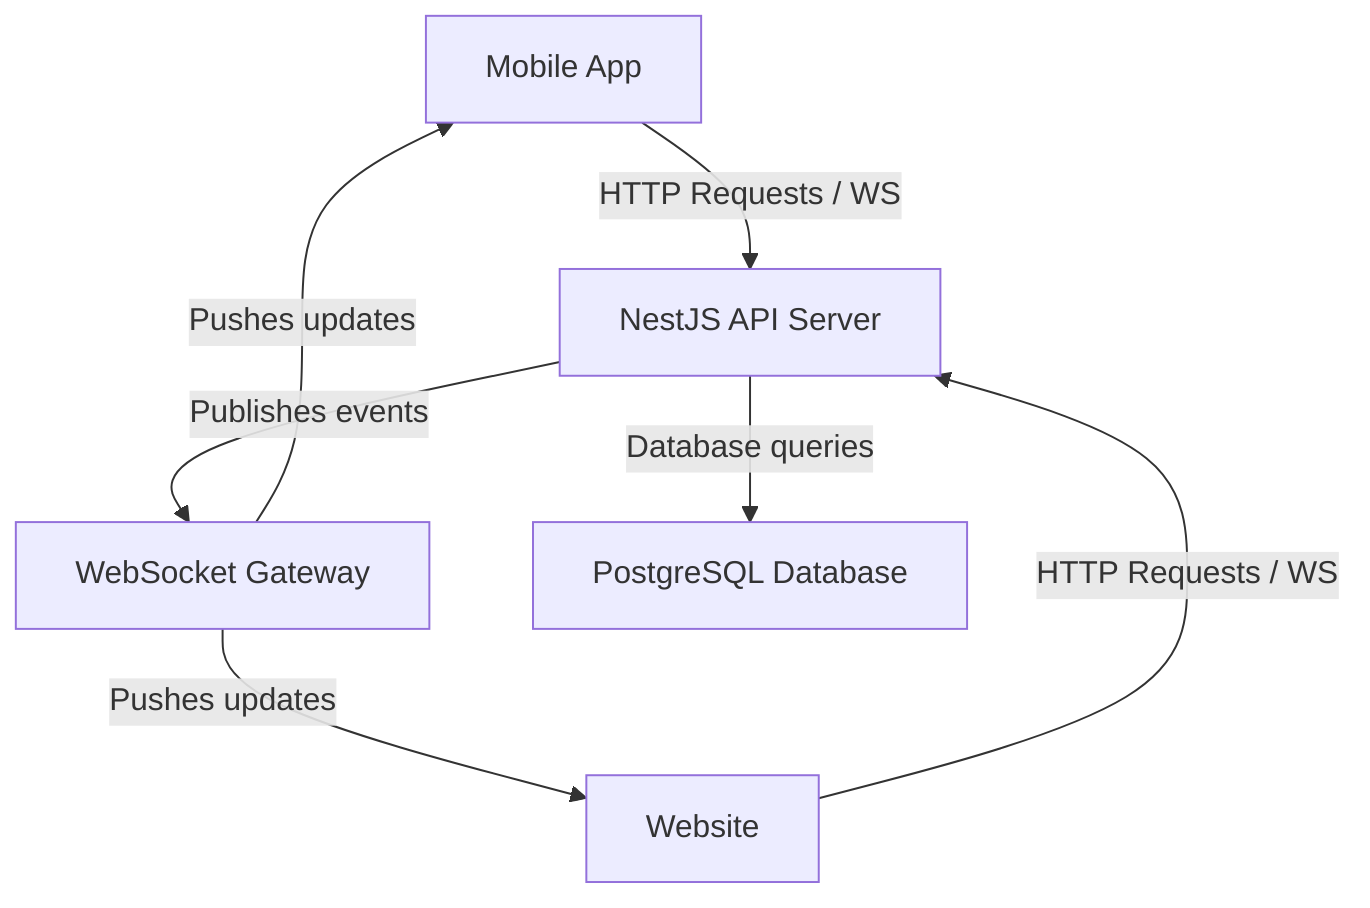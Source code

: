 flowchart TD
    A[Mobile App]
    B[Website]
    C[NestJS API Server]
    D[WebSocket Gateway]
    E[PostgreSQL Database]

    A -->|HTTP Requests / WS| C
    B -->|HTTP Requests / WS| C
    C -->|Database queries| E
    C -->|Publishes events| D
    D -->|Pushes updates| A
    D -->|Pushes updates| B